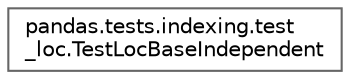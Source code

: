 digraph "Graphical Class Hierarchy"
{
 // LATEX_PDF_SIZE
  bgcolor="transparent";
  edge [fontname=Helvetica,fontsize=10,labelfontname=Helvetica,labelfontsize=10];
  node [fontname=Helvetica,fontsize=10,shape=box,height=0.2,width=0.4];
  rankdir="LR";
  Node0 [id="Node000000",label="pandas.tests.indexing.test\l_loc.TestLocBaseIndependent",height=0.2,width=0.4,color="grey40", fillcolor="white", style="filled",URL="$d0/dcd/classpandas_1_1tests_1_1indexing_1_1test__loc_1_1TestLocBaseIndependent.html",tooltip=" "];
}
